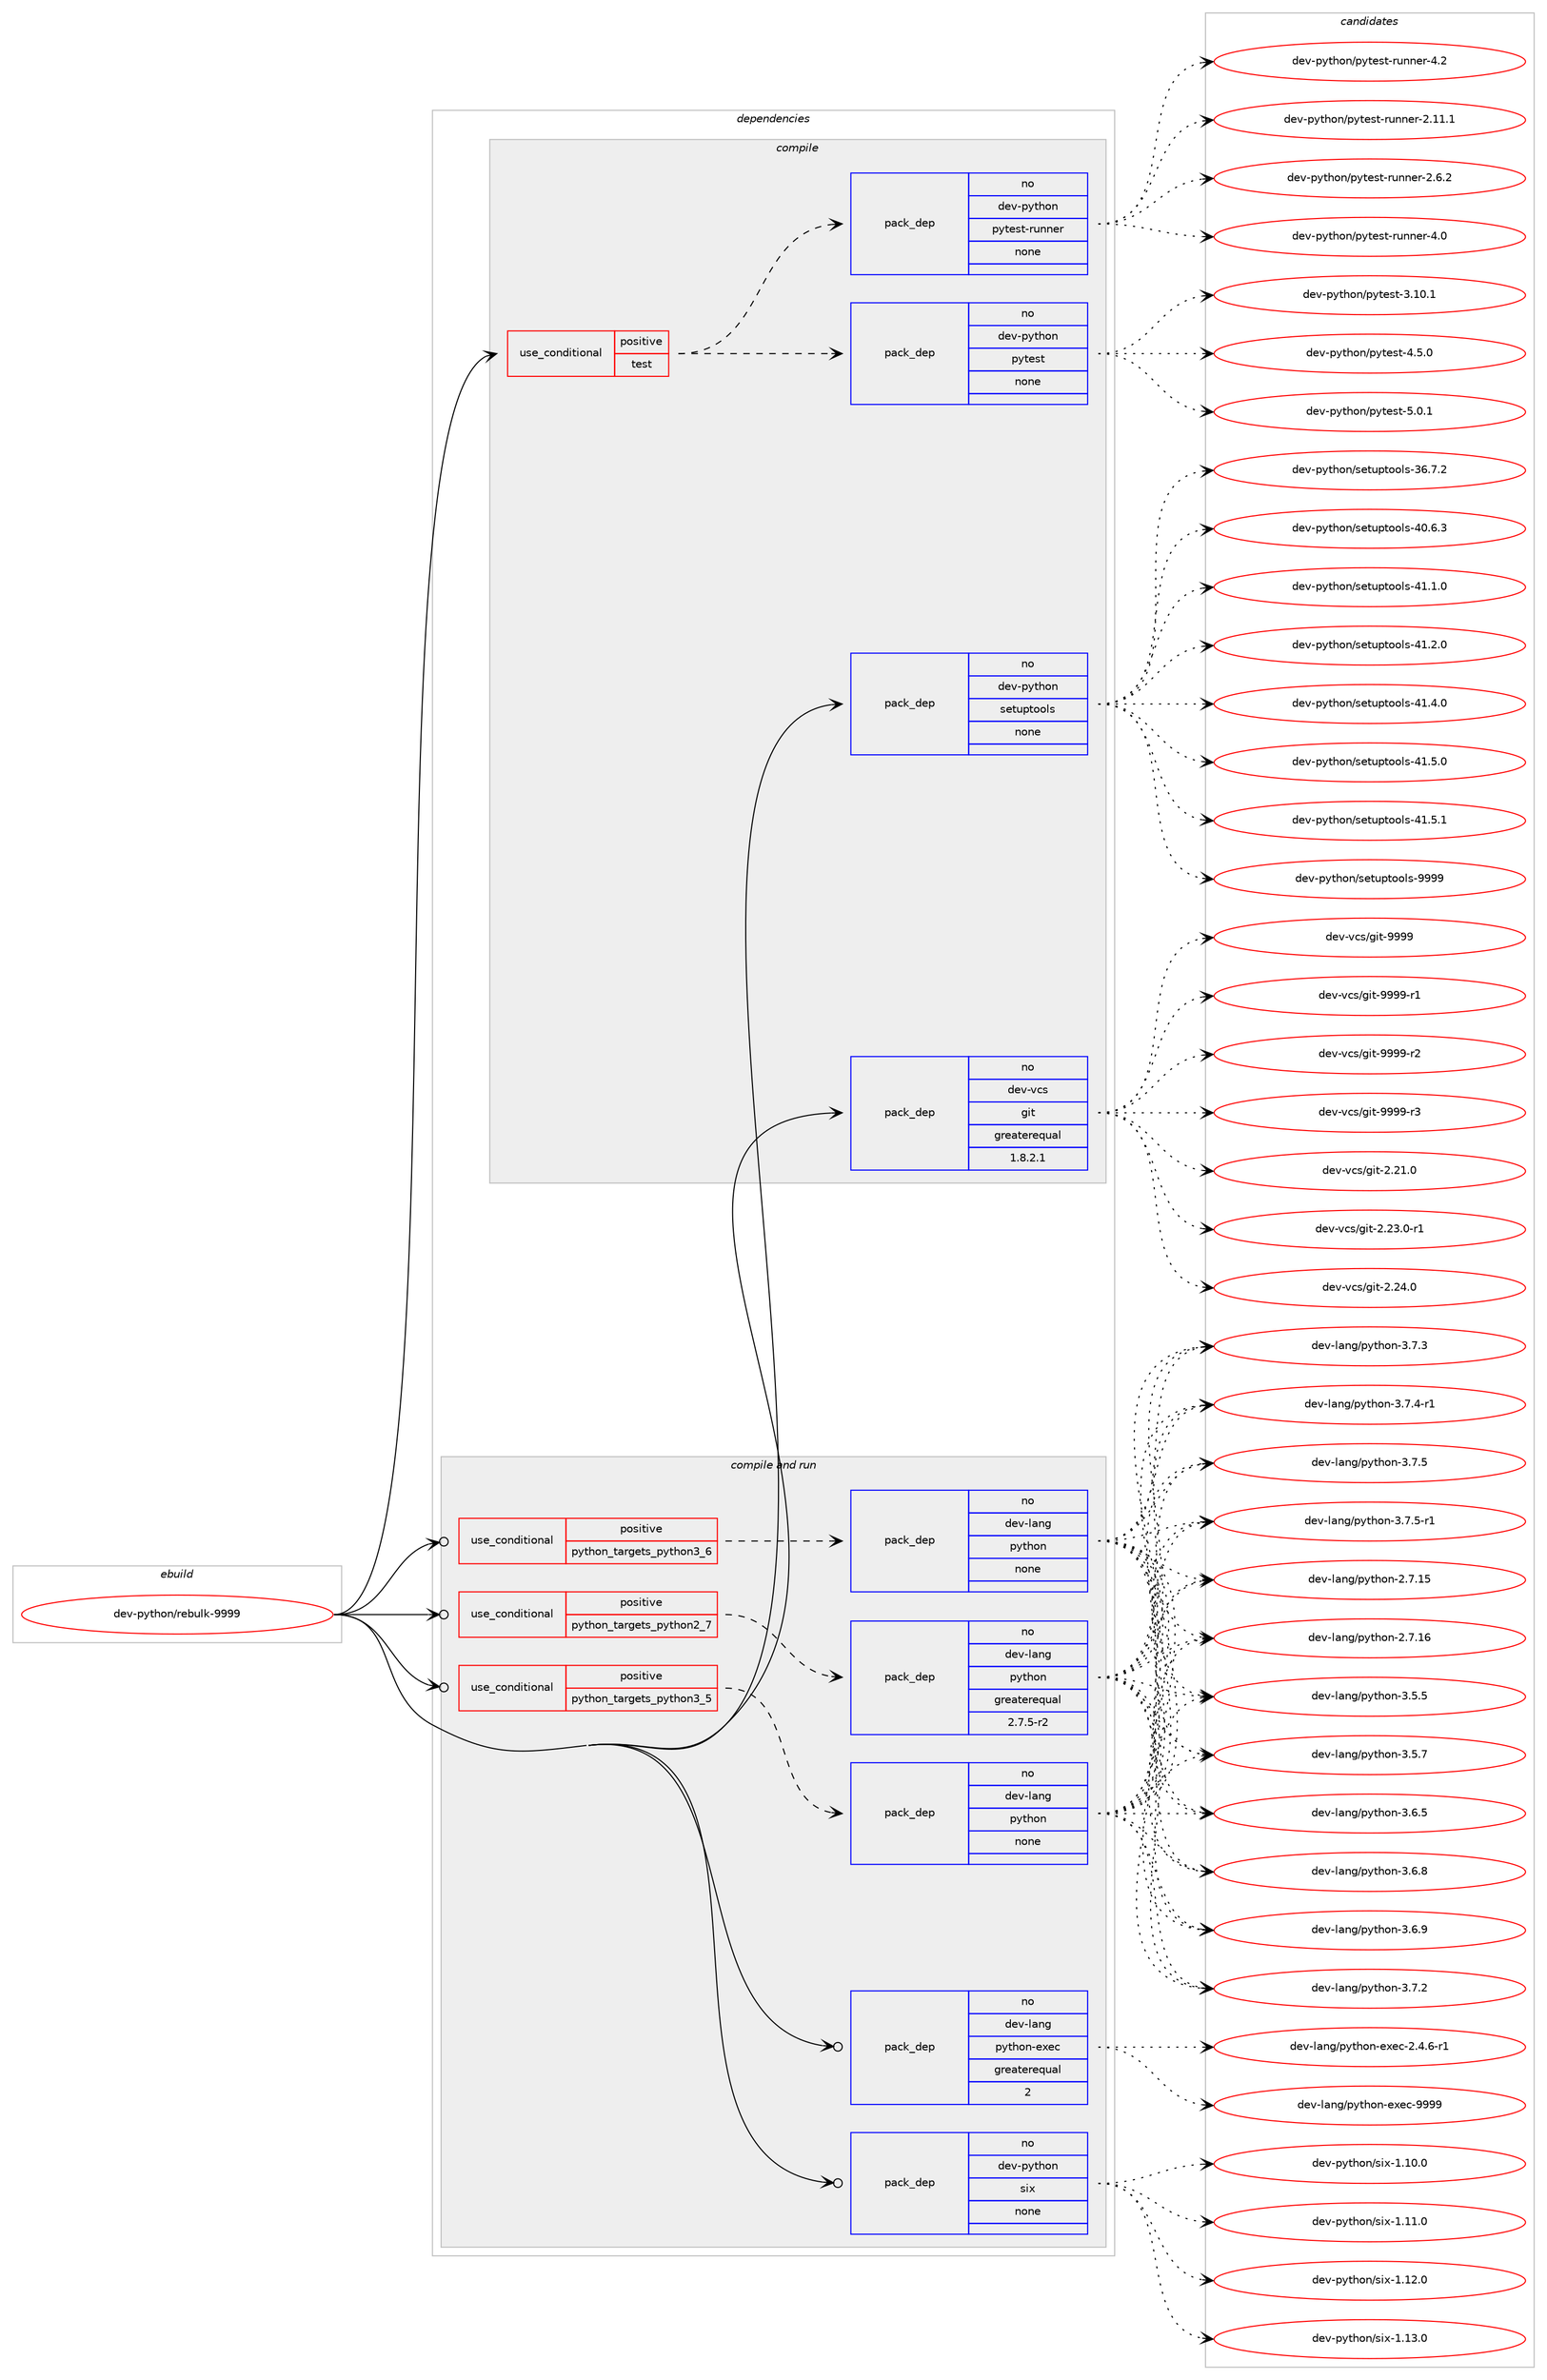 digraph prolog {

# *************
# Graph options
# *************

newrank=true;
concentrate=true;
compound=true;
graph [rankdir=LR,fontname=Helvetica,fontsize=10,ranksep=1.5];#, ranksep=2.5, nodesep=0.2];
edge  [arrowhead=vee];
node  [fontname=Helvetica,fontsize=10];

# **********
# The ebuild
# **********

subgraph cluster_leftcol {
color=gray;
rank=same;
label=<<i>ebuild</i>>;
id [label="dev-python/rebulk-9999", color=red, width=4, href="../dev-python/rebulk-9999.svg"];
}

# ****************
# The dependencies
# ****************

subgraph cluster_midcol {
color=gray;
label=<<i>dependencies</i>>;
subgraph cluster_compile {
fillcolor="#eeeeee";
style=filled;
label=<<i>compile</i>>;
subgraph cond148443 {
dependency634612 [label=<<TABLE BORDER="0" CELLBORDER="1" CELLSPACING="0" CELLPADDING="4"><TR><TD ROWSPAN="3" CELLPADDING="10">use_conditional</TD></TR><TR><TD>positive</TD></TR><TR><TD>test</TD></TR></TABLE>>, shape=none, color=red];
subgraph pack474290 {
dependency634613 [label=<<TABLE BORDER="0" CELLBORDER="1" CELLSPACING="0" CELLPADDING="4" WIDTH="220"><TR><TD ROWSPAN="6" CELLPADDING="30">pack_dep</TD></TR><TR><TD WIDTH="110">no</TD></TR><TR><TD>dev-python</TD></TR><TR><TD>pytest</TD></TR><TR><TD>none</TD></TR><TR><TD></TD></TR></TABLE>>, shape=none, color=blue];
}
dependency634612:e -> dependency634613:w [weight=20,style="dashed",arrowhead="vee"];
subgraph pack474291 {
dependency634614 [label=<<TABLE BORDER="0" CELLBORDER="1" CELLSPACING="0" CELLPADDING="4" WIDTH="220"><TR><TD ROWSPAN="6" CELLPADDING="30">pack_dep</TD></TR><TR><TD WIDTH="110">no</TD></TR><TR><TD>dev-python</TD></TR><TR><TD>pytest-runner</TD></TR><TR><TD>none</TD></TR><TR><TD></TD></TR></TABLE>>, shape=none, color=blue];
}
dependency634612:e -> dependency634614:w [weight=20,style="dashed",arrowhead="vee"];
}
id:e -> dependency634612:w [weight=20,style="solid",arrowhead="vee"];
subgraph pack474292 {
dependency634615 [label=<<TABLE BORDER="0" CELLBORDER="1" CELLSPACING="0" CELLPADDING="4" WIDTH="220"><TR><TD ROWSPAN="6" CELLPADDING="30">pack_dep</TD></TR><TR><TD WIDTH="110">no</TD></TR><TR><TD>dev-python</TD></TR><TR><TD>setuptools</TD></TR><TR><TD>none</TD></TR><TR><TD></TD></TR></TABLE>>, shape=none, color=blue];
}
id:e -> dependency634615:w [weight=20,style="solid",arrowhead="vee"];
subgraph pack474293 {
dependency634616 [label=<<TABLE BORDER="0" CELLBORDER="1" CELLSPACING="0" CELLPADDING="4" WIDTH="220"><TR><TD ROWSPAN="6" CELLPADDING="30">pack_dep</TD></TR><TR><TD WIDTH="110">no</TD></TR><TR><TD>dev-vcs</TD></TR><TR><TD>git</TD></TR><TR><TD>greaterequal</TD></TR><TR><TD>1.8.2.1</TD></TR></TABLE>>, shape=none, color=blue];
}
id:e -> dependency634616:w [weight=20,style="solid",arrowhead="vee"];
}
subgraph cluster_compileandrun {
fillcolor="#eeeeee";
style=filled;
label=<<i>compile and run</i>>;
subgraph cond148444 {
dependency634617 [label=<<TABLE BORDER="0" CELLBORDER="1" CELLSPACING="0" CELLPADDING="4"><TR><TD ROWSPAN="3" CELLPADDING="10">use_conditional</TD></TR><TR><TD>positive</TD></TR><TR><TD>python_targets_python2_7</TD></TR></TABLE>>, shape=none, color=red];
subgraph pack474294 {
dependency634618 [label=<<TABLE BORDER="0" CELLBORDER="1" CELLSPACING="0" CELLPADDING="4" WIDTH="220"><TR><TD ROWSPAN="6" CELLPADDING="30">pack_dep</TD></TR><TR><TD WIDTH="110">no</TD></TR><TR><TD>dev-lang</TD></TR><TR><TD>python</TD></TR><TR><TD>greaterequal</TD></TR><TR><TD>2.7.5-r2</TD></TR></TABLE>>, shape=none, color=blue];
}
dependency634617:e -> dependency634618:w [weight=20,style="dashed",arrowhead="vee"];
}
id:e -> dependency634617:w [weight=20,style="solid",arrowhead="odotvee"];
subgraph cond148445 {
dependency634619 [label=<<TABLE BORDER="0" CELLBORDER="1" CELLSPACING="0" CELLPADDING="4"><TR><TD ROWSPAN="3" CELLPADDING="10">use_conditional</TD></TR><TR><TD>positive</TD></TR><TR><TD>python_targets_python3_5</TD></TR></TABLE>>, shape=none, color=red];
subgraph pack474295 {
dependency634620 [label=<<TABLE BORDER="0" CELLBORDER="1" CELLSPACING="0" CELLPADDING="4" WIDTH="220"><TR><TD ROWSPAN="6" CELLPADDING="30">pack_dep</TD></TR><TR><TD WIDTH="110">no</TD></TR><TR><TD>dev-lang</TD></TR><TR><TD>python</TD></TR><TR><TD>none</TD></TR><TR><TD></TD></TR></TABLE>>, shape=none, color=blue];
}
dependency634619:e -> dependency634620:w [weight=20,style="dashed",arrowhead="vee"];
}
id:e -> dependency634619:w [weight=20,style="solid",arrowhead="odotvee"];
subgraph cond148446 {
dependency634621 [label=<<TABLE BORDER="0" CELLBORDER="1" CELLSPACING="0" CELLPADDING="4"><TR><TD ROWSPAN="3" CELLPADDING="10">use_conditional</TD></TR><TR><TD>positive</TD></TR><TR><TD>python_targets_python3_6</TD></TR></TABLE>>, shape=none, color=red];
subgraph pack474296 {
dependency634622 [label=<<TABLE BORDER="0" CELLBORDER="1" CELLSPACING="0" CELLPADDING="4" WIDTH="220"><TR><TD ROWSPAN="6" CELLPADDING="30">pack_dep</TD></TR><TR><TD WIDTH="110">no</TD></TR><TR><TD>dev-lang</TD></TR><TR><TD>python</TD></TR><TR><TD>none</TD></TR><TR><TD></TD></TR></TABLE>>, shape=none, color=blue];
}
dependency634621:e -> dependency634622:w [weight=20,style="dashed",arrowhead="vee"];
}
id:e -> dependency634621:w [weight=20,style="solid",arrowhead="odotvee"];
subgraph pack474297 {
dependency634623 [label=<<TABLE BORDER="0" CELLBORDER="1" CELLSPACING="0" CELLPADDING="4" WIDTH="220"><TR><TD ROWSPAN="6" CELLPADDING="30">pack_dep</TD></TR><TR><TD WIDTH="110">no</TD></TR><TR><TD>dev-lang</TD></TR><TR><TD>python-exec</TD></TR><TR><TD>greaterequal</TD></TR><TR><TD>2</TD></TR></TABLE>>, shape=none, color=blue];
}
id:e -> dependency634623:w [weight=20,style="solid",arrowhead="odotvee"];
subgraph pack474298 {
dependency634624 [label=<<TABLE BORDER="0" CELLBORDER="1" CELLSPACING="0" CELLPADDING="4" WIDTH="220"><TR><TD ROWSPAN="6" CELLPADDING="30">pack_dep</TD></TR><TR><TD WIDTH="110">no</TD></TR><TR><TD>dev-python</TD></TR><TR><TD>six</TD></TR><TR><TD>none</TD></TR><TR><TD></TD></TR></TABLE>>, shape=none, color=blue];
}
id:e -> dependency634624:w [weight=20,style="solid",arrowhead="odotvee"];
}
subgraph cluster_run {
fillcolor="#eeeeee";
style=filled;
label=<<i>run</i>>;
}
}

# **************
# The candidates
# **************

subgraph cluster_choices {
rank=same;
color=gray;
label=<<i>candidates</i>>;

subgraph choice474290 {
color=black;
nodesep=1;
choice100101118451121211161041111104711212111610111511645514649484649 [label="dev-python/pytest-3.10.1", color=red, width=4,href="../dev-python/pytest-3.10.1.svg"];
choice1001011184511212111610411111047112121116101115116455246534648 [label="dev-python/pytest-4.5.0", color=red, width=4,href="../dev-python/pytest-4.5.0.svg"];
choice1001011184511212111610411111047112121116101115116455346484649 [label="dev-python/pytest-5.0.1", color=red, width=4,href="../dev-python/pytest-5.0.1.svg"];
dependency634613:e -> choice100101118451121211161041111104711212111610111511645514649484649:w [style=dotted,weight="100"];
dependency634613:e -> choice1001011184511212111610411111047112121116101115116455246534648:w [style=dotted,weight="100"];
dependency634613:e -> choice1001011184511212111610411111047112121116101115116455346484649:w [style=dotted,weight="100"];
}
subgraph choice474291 {
color=black;
nodesep=1;
choice10010111845112121116104111110471121211161011151164511411711011010111445504649494649 [label="dev-python/pytest-runner-2.11.1", color=red, width=4,href="../dev-python/pytest-runner-2.11.1.svg"];
choice100101118451121211161041111104711212111610111511645114117110110101114455046544650 [label="dev-python/pytest-runner-2.6.2", color=red, width=4,href="../dev-python/pytest-runner-2.6.2.svg"];
choice10010111845112121116104111110471121211161011151164511411711011010111445524648 [label="dev-python/pytest-runner-4.0", color=red, width=4,href="../dev-python/pytest-runner-4.0.svg"];
choice10010111845112121116104111110471121211161011151164511411711011010111445524650 [label="dev-python/pytest-runner-4.2", color=red, width=4,href="../dev-python/pytest-runner-4.2.svg"];
dependency634614:e -> choice10010111845112121116104111110471121211161011151164511411711011010111445504649494649:w [style=dotted,weight="100"];
dependency634614:e -> choice100101118451121211161041111104711212111610111511645114117110110101114455046544650:w [style=dotted,weight="100"];
dependency634614:e -> choice10010111845112121116104111110471121211161011151164511411711011010111445524648:w [style=dotted,weight="100"];
dependency634614:e -> choice10010111845112121116104111110471121211161011151164511411711011010111445524650:w [style=dotted,weight="100"];
}
subgraph choice474292 {
color=black;
nodesep=1;
choice100101118451121211161041111104711510111611711211611111110811545515446554650 [label="dev-python/setuptools-36.7.2", color=red, width=4,href="../dev-python/setuptools-36.7.2.svg"];
choice100101118451121211161041111104711510111611711211611111110811545524846544651 [label="dev-python/setuptools-40.6.3", color=red, width=4,href="../dev-python/setuptools-40.6.3.svg"];
choice100101118451121211161041111104711510111611711211611111110811545524946494648 [label="dev-python/setuptools-41.1.0", color=red, width=4,href="../dev-python/setuptools-41.1.0.svg"];
choice100101118451121211161041111104711510111611711211611111110811545524946504648 [label="dev-python/setuptools-41.2.0", color=red, width=4,href="../dev-python/setuptools-41.2.0.svg"];
choice100101118451121211161041111104711510111611711211611111110811545524946524648 [label="dev-python/setuptools-41.4.0", color=red, width=4,href="../dev-python/setuptools-41.4.0.svg"];
choice100101118451121211161041111104711510111611711211611111110811545524946534648 [label="dev-python/setuptools-41.5.0", color=red, width=4,href="../dev-python/setuptools-41.5.0.svg"];
choice100101118451121211161041111104711510111611711211611111110811545524946534649 [label="dev-python/setuptools-41.5.1", color=red, width=4,href="../dev-python/setuptools-41.5.1.svg"];
choice10010111845112121116104111110471151011161171121161111111081154557575757 [label="dev-python/setuptools-9999", color=red, width=4,href="../dev-python/setuptools-9999.svg"];
dependency634615:e -> choice100101118451121211161041111104711510111611711211611111110811545515446554650:w [style=dotted,weight="100"];
dependency634615:e -> choice100101118451121211161041111104711510111611711211611111110811545524846544651:w [style=dotted,weight="100"];
dependency634615:e -> choice100101118451121211161041111104711510111611711211611111110811545524946494648:w [style=dotted,weight="100"];
dependency634615:e -> choice100101118451121211161041111104711510111611711211611111110811545524946504648:w [style=dotted,weight="100"];
dependency634615:e -> choice100101118451121211161041111104711510111611711211611111110811545524946524648:w [style=dotted,weight="100"];
dependency634615:e -> choice100101118451121211161041111104711510111611711211611111110811545524946534648:w [style=dotted,weight="100"];
dependency634615:e -> choice100101118451121211161041111104711510111611711211611111110811545524946534649:w [style=dotted,weight="100"];
dependency634615:e -> choice10010111845112121116104111110471151011161171121161111111081154557575757:w [style=dotted,weight="100"];
}
subgraph choice474293 {
color=black;
nodesep=1;
choice10010111845118991154710310511645504650494648 [label="dev-vcs/git-2.21.0", color=red, width=4,href="../dev-vcs/git-2.21.0.svg"];
choice100101118451189911547103105116455046505146484511449 [label="dev-vcs/git-2.23.0-r1", color=red, width=4,href="../dev-vcs/git-2.23.0-r1.svg"];
choice10010111845118991154710310511645504650524648 [label="dev-vcs/git-2.24.0", color=red, width=4,href="../dev-vcs/git-2.24.0.svg"];
choice1001011184511899115471031051164557575757 [label="dev-vcs/git-9999", color=red, width=4,href="../dev-vcs/git-9999.svg"];
choice10010111845118991154710310511645575757574511449 [label="dev-vcs/git-9999-r1", color=red, width=4,href="../dev-vcs/git-9999-r1.svg"];
choice10010111845118991154710310511645575757574511450 [label="dev-vcs/git-9999-r2", color=red, width=4,href="../dev-vcs/git-9999-r2.svg"];
choice10010111845118991154710310511645575757574511451 [label="dev-vcs/git-9999-r3", color=red, width=4,href="../dev-vcs/git-9999-r3.svg"];
dependency634616:e -> choice10010111845118991154710310511645504650494648:w [style=dotted,weight="100"];
dependency634616:e -> choice100101118451189911547103105116455046505146484511449:w [style=dotted,weight="100"];
dependency634616:e -> choice10010111845118991154710310511645504650524648:w [style=dotted,weight="100"];
dependency634616:e -> choice1001011184511899115471031051164557575757:w [style=dotted,weight="100"];
dependency634616:e -> choice10010111845118991154710310511645575757574511449:w [style=dotted,weight="100"];
dependency634616:e -> choice10010111845118991154710310511645575757574511450:w [style=dotted,weight="100"];
dependency634616:e -> choice10010111845118991154710310511645575757574511451:w [style=dotted,weight="100"];
}
subgraph choice474294 {
color=black;
nodesep=1;
choice10010111845108971101034711212111610411111045504655464953 [label="dev-lang/python-2.7.15", color=red, width=4,href="../dev-lang/python-2.7.15.svg"];
choice10010111845108971101034711212111610411111045504655464954 [label="dev-lang/python-2.7.16", color=red, width=4,href="../dev-lang/python-2.7.16.svg"];
choice100101118451089711010347112121116104111110455146534653 [label="dev-lang/python-3.5.5", color=red, width=4,href="../dev-lang/python-3.5.5.svg"];
choice100101118451089711010347112121116104111110455146534655 [label="dev-lang/python-3.5.7", color=red, width=4,href="../dev-lang/python-3.5.7.svg"];
choice100101118451089711010347112121116104111110455146544653 [label="dev-lang/python-3.6.5", color=red, width=4,href="../dev-lang/python-3.6.5.svg"];
choice100101118451089711010347112121116104111110455146544656 [label="dev-lang/python-3.6.8", color=red, width=4,href="../dev-lang/python-3.6.8.svg"];
choice100101118451089711010347112121116104111110455146544657 [label="dev-lang/python-3.6.9", color=red, width=4,href="../dev-lang/python-3.6.9.svg"];
choice100101118451089711010347112121116104111110455146554650 [label="dev-lang/python-3.7.2", color=red, width=4,href="../dev-lang/python-3.7.2.svg"];
choice100101118451089711010347112121116104111110455146554651 [label="dev-lang/python-3.7.3", color=red, width=4,href="../dev-lang/python-3.7.3.svg"];
choice1001011184510897110103471121211161041111104551465546524511449 [label="dev-lang/python-3.7.4-r1", color=red, width=4,href="../dev-lang/python-3.7.4-r1.svg"];
choice100101118451089711010347112121116104111110455146554653 [label="dev-lang/python-3.7.5", color=red, width=4,href="../dev-lang/python-3.7.5.svg"];
choice1001011184510897110103471121211161041111104551465546534511449 [label="dev-lang/python-3.7.5-r1", color=red, width=4,href="../dev-lang/python-3.7.5-r1.svg"];
dependency634618:e -> choice10010111845108971101034711212111610411111045504655464953:w [style=dotted,weight="100"];
dependency634618:e -> choice10010111845108971101034711212111610411111045504655464954:w [style=dotted,weight="100"];
dependency634618:e -> choice100101118451089711010347112121116104111110455146534653:w [style=dotted,weight="100"];
dependency634618:e -> choice100101118451089711010347112121116104111110455146534655:w [style=dotted,weight="100"];
dependency634618:e -> choice100101118451089711010347112121116104111110455146544653:w [style=dotted,weight="100"];
dependency634618:e -> choice100101118451089711010347112121116104111110455146544656:w [style=dotted,weight="100"];
dependency634618:e -> choice100101118451089711010347112121116104111110455146544657:w [style=dotted,weight="100"];
dependency634618:e -> choice100101118451089711010347112121116104111110455146554650:w [style=dotted,weight="100"];
dependency634618:e -> choice100101118451089711010347112121116104111110455146554651:w [style=dotted,weight="100"];
dependency634618:e -> choice1001011184510897110103471121211161041111104551465546524511449:w [style=dotted,weight="100"];
dependency634618:e -> choice100101118451089711010347112121116104111110455146554653:w [style=dotted,weight="100"];
dependency634618:e -> choice1001011184510897110103471121211161041111104551465546534511449:w [style=dotted,weight="100"];
}
subgraph choice474295 {
color=black;
nodesep=1;
choice10010111845108971101034711212111610411111045504655464953 [label="dev-lang/python-2.7.15", color=red, width=4,href="../dev-lang/python-2.7.15.svg"];
choice10010111845108971101034711212111610411111045504655464954 [label="dev-lang/python-2.7.16", color=red, width=4,href="../dev-lang/python-2.7.16.svg"];
choice100101118451089711010347112121116104111110455146534653 [label="dev-lang/python-3.5.5", color=red, width=4,href="../dev-lang/python-3.5.5.svg"];
choice100101118451089711010347112121116104111110455146534655 [label="dev-lang/python-3.5.7", color=red, width=4,href="../dev-lang/python-3.5.7.svg"];
choice100101118451089711010347112121116104111110455146544653 [label="dev-lang/python-3.6.5", color=red, width=4,href="../dev-lang/python-3.6.5.svg"];
choice100101118451089711010347112121116104111110455146544656 [label="dev-lang/python-3.6.8", color=red, width=4,href="../dev-lang/python-3.6.8.svg"];
choice100101118451089711010347112121116104111110455146544657 [label="dev-lang/python-3.6.9", color=red, width=4,href="../dev-lang/python-3.6.9.svg"];
choice100101118451089711010347112121116104111110455146554650 [label="dev-lang/python-3.7.2", color=red, width=4,href="../dev-lang/python-3.7.2.svg"];
choice100101118451089711010347112121116104111110455146554651 [label="dev-lang/python-3.7.3", color=red, width=4,href="../dev-lang/python-3.7.3.svg"];
choice1001011184510897110103471121211161041111104551465546524511449 [label="dev-lang/python-3.7.4-r1", color=red, width=4,href="../dev-lang/python-3.7.4-r1.svg"];
choice100101118451089711010347112121116104111110455146554653 [label="dev-lang/python-3.7.5", color=red, width=4,href="../dev-lang/python-3.7.5.svg"];
choice1001011184510897110103471121211161041111104551465546534511449 [label="dev-lang/python-3.7.5-r1", color=red, width=4,href="../dev-lang/python-3.7.5-r1.svg"];
dependency634620:e -> choice10010111845108971101034711212111610411111045504655464953:w [style=dotted,weight="100"];
dependency634620:e -> choice10010111845108971101034711212111610411111045504655464954:w [style=dotted,weight="100"];
dependency634620:e -> choice100101118451089711010347112121116104111110455146534653:w [style=dotted,weight="100"];
dependency634620:e -> choice100101118451089711010347112121116104111110455146534655:w [style=dotted,weight="100"];
dependency634620:e -> choice100101118451089711010347112121116104111110455146544653:w [style=dotted,weight="100"];
dependency634620:e -> choice100101118451089711010347112121116104111110455146544656:w [style=dotted,weight="100"];
dependency634620:e -> choice100101118451089711010347112121116104111110455146544657:w [style=dotted,weight="100"];
dependency634620:e -> choice100101118451089711010347112121116104111110455146554650:w [style=dotted,weight="100"];
dependency634620:e -> choice100101118451089711010347112121116104111110455146554651:w [style=dotted,weight="100"];
dependency634620:e -> choice1001011184510897110103471121211161041111104551465546524511449:w [style=dotted,weight="100"];
dependency634620:e -> choice100101118451089711010347112121116104111110455146554653:w [style=dotted,weight="100"];
dependency634620:e -> choice1001011184510897110103471121211161041111104551465546534511449:w [style=dotted,weight="100"];
}
subgraph choice474296 {
color=black;
nodesep=1;
choice10010111845108971101034711212111610411111045504655464953 [label="dev-lang/python-2.7.15", color=red, width=4,href="../dev-lang/python-2.7.15.svg"];
choice10010111845108971101034711212111610411111045504655464954 [label="dev-lang/python-2.7.16", color=red, width=4,href="../dev-lang/python-2.7.16.svg"];
choice100101118451089711010347112121116104111110455146534653 [label="dev-lang/python-3.5.5", color=red, width=4,href="../dev-lang/python-3.5.5.svg"];
choice100101118451089711010347112121116104111110455146534655 [label="dev-lang/python-3.5.7", color=red, width=4,href="../dev-lang/python-3.5.7.svg"];
choice100101118451089711010347112121116104111110455146544653 [label="dev-lang/python-3.6.5", color=red, width=4,href="../dev-lang/python-3.6.5.svg"];
choice100101118451089711010347112121116104111110455146544656 [label="dev-lang/python-3.6.8", color=red, width=4,href="../dev-lang/python-3.6.8.svg"];
choice100101118451089711010347112121116104111110455146544657 [label="dev-lang/python-3.6.9", color=red, width=4,href="../dev-lang/python-3.6.9.svg"];
choice100101118451089711010347112121116104111110455146554650 [label="dev-lang/python-3.7.2", color=red, width=4,href="../dev-lang/python-3.7.2.svg"];
choice100101118451089711010347112121116104111110455146554651 [label="dev-lang/python-3.7.3", color=red, width=4,href="../dev-lang/python-3.7.3.svg"];
choice1001011184510897110103471121211161041111104551465546524511449 [label="dev-lang/python-3.7.4-r1", color=red, width=4,href="../dev-lang/python-3.7.4-r1.svg"];
choice100101118451089711010347112121116104111110455146554653 [label="dev-lang/python-3.7.5", color=red, width=4,href="../dev-lang/python-3.7.5.svg"];
choice1001011184510897110103471121211161041111104551465546534511449 [label="dev-lang/python-3.7.5-r1", color=red, width=4,href="../dev-lang/python-3.7.5-r1.svg"];
dependency634622:e -> choice10010111845108971101034711212111610411111045504655464953:w [style=dotted,weight="100"];
dependency634622:e -> choice10010111845108971101034711212111610411111045504655464954:w [style=dotted,weight="100"];
dependency634622:e -> choice100101118451089711010347112121116104111110455146534653:w [style=dotted,weight="100"];
dependency634622:e -> choice100101118451089711010347112121116104111110455146534655:w [style=dotted,weight="100"];
dependency634622:e -> choice100101118451089711010347112121116104111110455146544653:w [style=dotted,weight="100"];
dependency634622:e -> choice100101118451089711010347112121116104111110455146544656:w [style=dotted,weight="100"];
dependency634622:e -> choice100101118451089711010347112121116104111110455146544657:w [style=dotted,weight="100"];
dependency634622:e -> choice100101118451089711010347112121116104111110455146554650:w [style=dotted,weight="100"];
dependency634622:e -> choice100101118451089711010347112121116104111110455146554651:w [style=dotted,weight="100"];
dependency634622:e -> choice1001011184510897110103471121211161041111104551465546524511449:w [style=dotted,weight="100"];
dependency634622:e -> choice100101118451089711010347112121116104111110455146554653:w [style=dotted,weight="100"];
dependency634622:e -> choice1001011184510897110103471121211161041111104551465546534511449:w [style=dotted,weight="100"];
}
subgraph choice474297 {
color=black;
nodesep=1;
choice10010111845108971101034711212111610411111045101120101994550465246544511449 [label="dev-lang/python-exec-2.4.6-r1", color=red, width=4,href="../dev-lang/python-exec-2.4.6-r1.svg"];
choice10010111845108971101034711212111610411111045101120101994557575757 [label="dev-lang/python-exec-9999", color=red, width=4,href="../dev-lang/python-exec-9999.svg"];
dependency634623:e -> choice10010111845108971101034711212111610411111045101120101994550465246544511449:w [style=dotted,weight="100"];
dependency634623:e -> choice10010111845108971101034711212111610411111045101120101994557575757:w [style=dotted,weight="100"];
}
subgraph choice474298 {
color=black;
nodesep=1;
choice100101118451121211161041111104711510512045494649484648 [label="dev-python/six-1.10.0", color=red, width=4,href="../dev-python/six-1.10.0.svg"];
choice100101118451121211161041111104711510512045494649494648 [label="dev-python/six-1.11.0", color=red, width=4,href="../dev-python/six-1.11.0.svg"];
choice100101118451121211161041111104711510512045494649504648 [label="dev-python/six-1.12.0", color=red, width=4,href="../dev-python/six-1.12.0.svg"];
choice100101118451121211161041111104711510512045494649514648 [label="dev-python/six-1.13.0", color=red, width=4,href="../dev-python/six-1.13.0.svg"];
dependency634624:e -> choice100101118451121211161041111104711510512045494649484648:w [style=dotted,weight="100"];
dependency634624:e -> choice100101118451121211161041111104711510512045494649494648:w [style=dotted,weight="100"];
dependency634624:e -> choice100101118451121211161041111104711510512045494649504648:w [style=dotted,weight="100"];
dependency634624:e -> choice100101118451121211161041111104711510512045494649514648:w [style=dotted,weight="100"];
}
}

}
